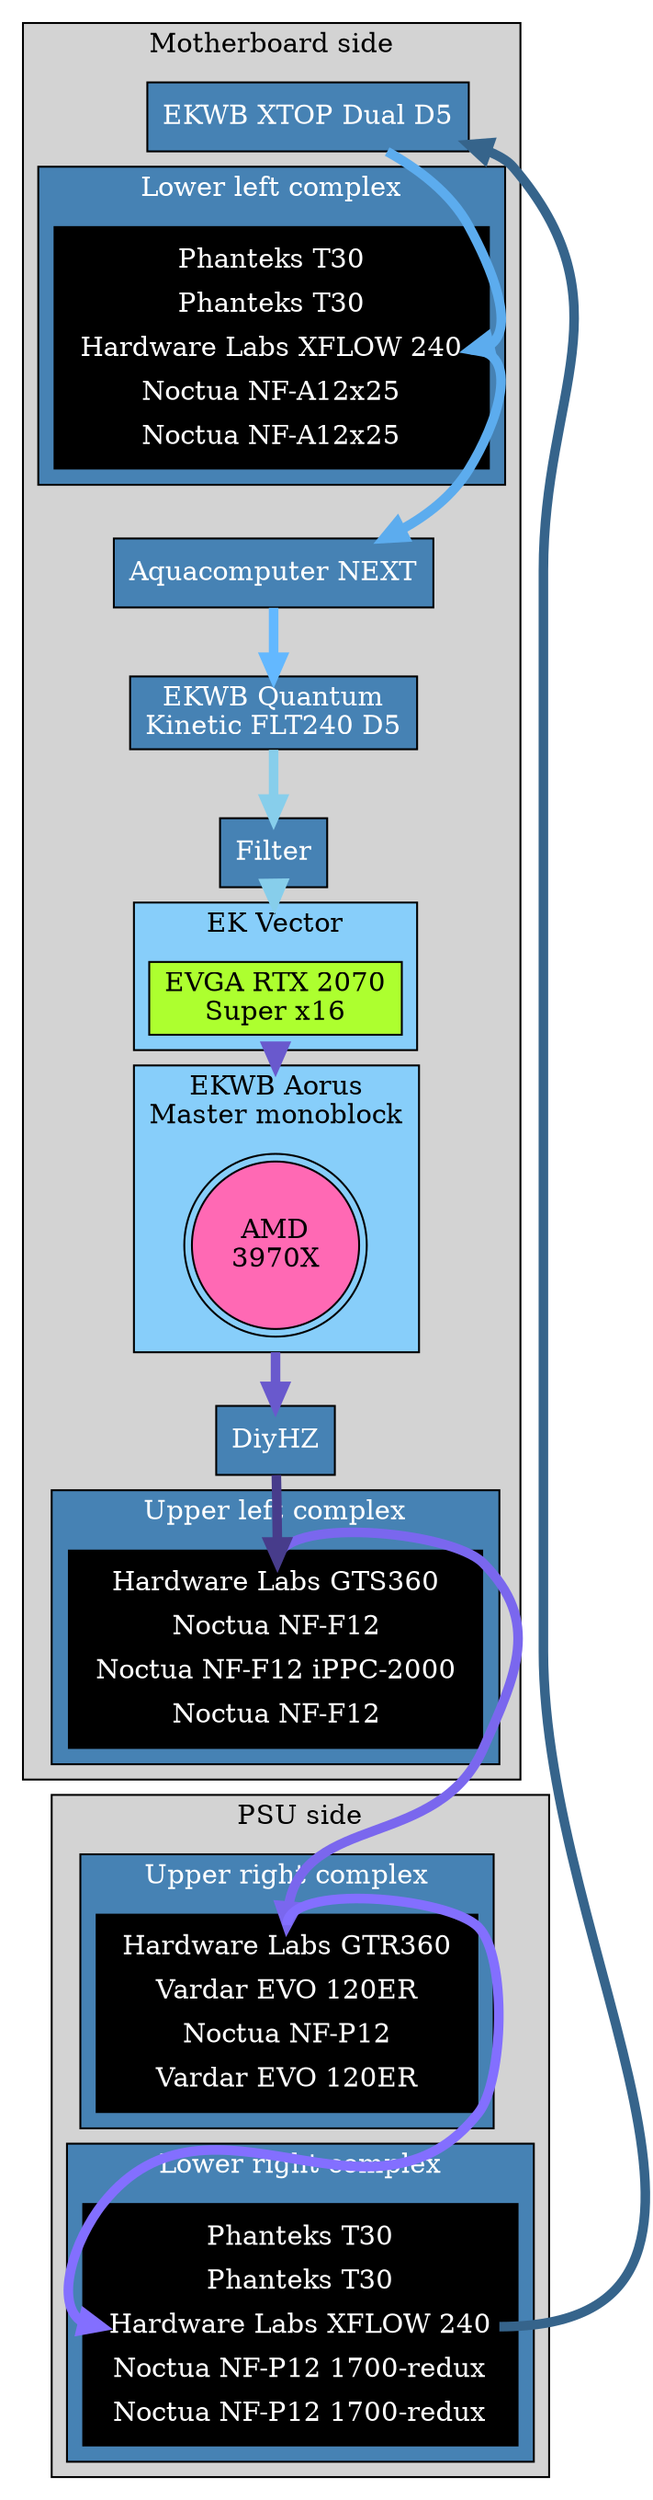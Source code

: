 graph G {
	compound=true
	subgraph clusterLeftSide {
		label="Motherboard side";
		style=filled;
		subgraph clusterMonoblock {
			label="EKWB Aorus\nMaster monoblock";
			style=filled;
			fillcolor=lightskyblue;
			CPU [style=filled fillcolor=hotpink shape=doublecircle label="AMD\n3970X"];
		}
		subgraph clusterEKVector {
			label="EK Vector";
			style=filled;
			fillcolor=lightskyblue;
			GPU [label="EVGA RTX 2070\nSuper x16" style=filled fillcolor=greenyellow shape=rectangle]
		}
		subgraph clusterULeft {
		  label="Upper left complex"
			style=filled
			fillcolor=steelblue
			fontcolor=white
		  node [shape=plaintext];
			  uleft [style=filled fillcolor=black fontcolor=white label=<<TABLE><TR><TD PORT="gts360">Hardware Labs GTS360</TD></TR><TR><TD PORT="uleftfan0">Noctua NF-F12</TD></TR><TR><TD PORT="uleftfan1">Noctua NF-F12 iPPC-2000</TD></TR><TR><TD PORT="uleftfan2">Noctua NF-F12</TD></TR></TABLE>>]
		}
		subgraph clusterLLeft {
		  label="Lower left complex"
			style=filled
			fillcolor=steelblue
			fontcolor=white
		  node [shape=plaintext];
		    lleft [style=filled fillcolor=black fontcolor=white label=<<TABLE><TR><TD>Phanteks T30</TD></TR><TR><TD>Phanteks T30</TD></TR><TR><TD PORT="xflow240a">Hardware Labs XFLOW 240</TD></TR><TR><TD PORT="lleftfan0">Noctua NF-A12x25</TD></TR><TR><TD PORT="lleftfan1">Noctua NF-A12x25</TD></TR></TABLE>>];
    }
		lleft:xflow240a--NEXT [color=steelblue2 penwidth=5 dir=forward];
		XTOP [label="EKWB XTOP Dual D5" style=filled fillcolor=steelblue shape=rectangle fontcolor=white dir=forward];
		Filter [style=filled fillcolor=steelblue shape=rectangle fontcolor=white dir=forward];
		NEXT [label="Aquacomputer NEXT" style=filled fillcolor=steelblue shape=rectangle fontcolor=white dir=forward];
		DiyHZ [style=filled fillcolor=steelblue shape=rectangle fontcolor=white dir=forward];
		GPU--CPU [color=slateblue3 penwidth=5 ltail=clusterEKVector lhead=clusterMonoblock dir=forward];
		CPU--DiyHZ [color=slateblue3 penwidth=5 ltail=clusterMonoblock dir=forward];
		DiyHZ--uleft:gts360 [color=slateblue4 penwidth=5 dir=forward];
	  Quantum [label="EKWB Quantum\nKinetic FLT240 D5" style=filled fillcolor=steelblue shape=rectangle fontcolor=white];
	}
	subgraph clusterRightside {
		label="PSU side";
		style=filled;
		subgraph clusterURight {
		  label="Upper right complex"
			style=filled
			fillcolor=steelblue
			fontcolor=white
		  node [shape=plaintext];
			  uright [style=filled fillcolor=black fontcolor=white label=<<TABLE><TR><TD PORT="gtr360">Hardware Labs GTR360</TD></TR><TR><TD PORT="urightfan0">Vardar EVO 120ER</TD></TR><TR><TD PORT="urightfan1">Noctua NF-P12</TD></TR><TR><TD PORT="urightfan2">Vardar EVO 120ER</TD></TR></TABLE>>]
		}
		subgraph clusterLRight {
		  label="Lower right complex"
			style=filled
			fillcolor=steelblue
			fontcolor=white
		  node [shape=plaintext];
		    lright [style=filled fillcolor=black fontcolor=white label=<<TABLE><TR><TD>Phanteks T30</TD></TR><TR><TD>Phanteks T30</TD></TR><TR><TD PORT="xflow240b">Hardware Labs XFLOW 240</TD></TR><TR><TD PORT="lrightfan0">Noctua NF-P12 1700-redux</TD></TR><TR><TD PORT="lrightfan1">Noctua NF-P12 1700-redux</TD></TR></TABLE>>];
    }
		uright:gtr360--lright:xflow240b [dir=forward color=slateblue1 penwidth=5];
	}
	lright:xflow240b--XTOP [color=steelblue4 penwidth=5 dir=forward];
  XTOP--lleft:xflow240a [color=steelblue2 penwidth=5 dir=forward];
	NEXT--Quantum [color=steelblue1 penwidth=5 dir=forward];
	Quantum--Filter [color=skyblue penwidth=5 dir=forward];
	Filter--GPU [color=skyblue penwidth=5 lhead=clusterEKVector dir=forward];
	uleft:gts360--uright:gtr360 [color=slateblue2 penwidth=5 dir=forward];
}
